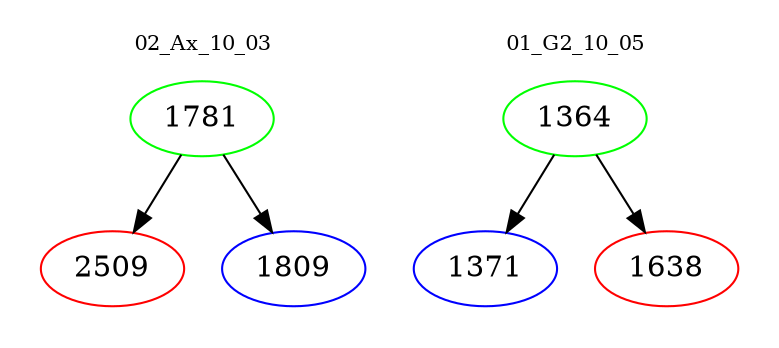digraph{
subgraph cluster_0 {
color = white
label = "02_Ax_10_03";
fontsize=10;
T0_1781 [label="1781", color="green"]
T0_1781 -> T0_2509 [color="black"]
T0_2509 [label="2509", color="red"]
T0_1781 -> T0_1809 [color="black"]
T0_1809 [label="1809", color="blue"]
}
subgraph cluster_1 {
color = white
label = "01_G2_10_05";
fontsize=10;
T1_1364 [label="1364", color="green"]
T1_1364 -> T1_1371 [color="black"]
T1_1371 [label="1371", color="blue"]
T1_1364 -> T1_1638 [color="black"]
T1_1638 [label="1638", color="red"]
}
}
